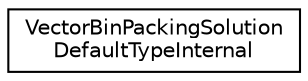 digraph "Graphical Class Hierarchy"
{
 // LATEX_PDF_SIZE
  edge [fontname="Helvetica",fontsize="10",labelfontname="Helvetica",labelfontsize="10"];
  node [fontname="Helvetica",fontsize="10",shape=record];
  rankdir="LR";
  Node0 [label="VectorBinPackingSolution\lDefaultTypeInternal",height=0.2,width=0.4,color="black", fillcolor="white", style="filled",URL="$structoperations__research_1_1packing_1_1vbp_1_1_vector_bin_packing_solution_default_type_internal.html",tooltip=" "];
}

